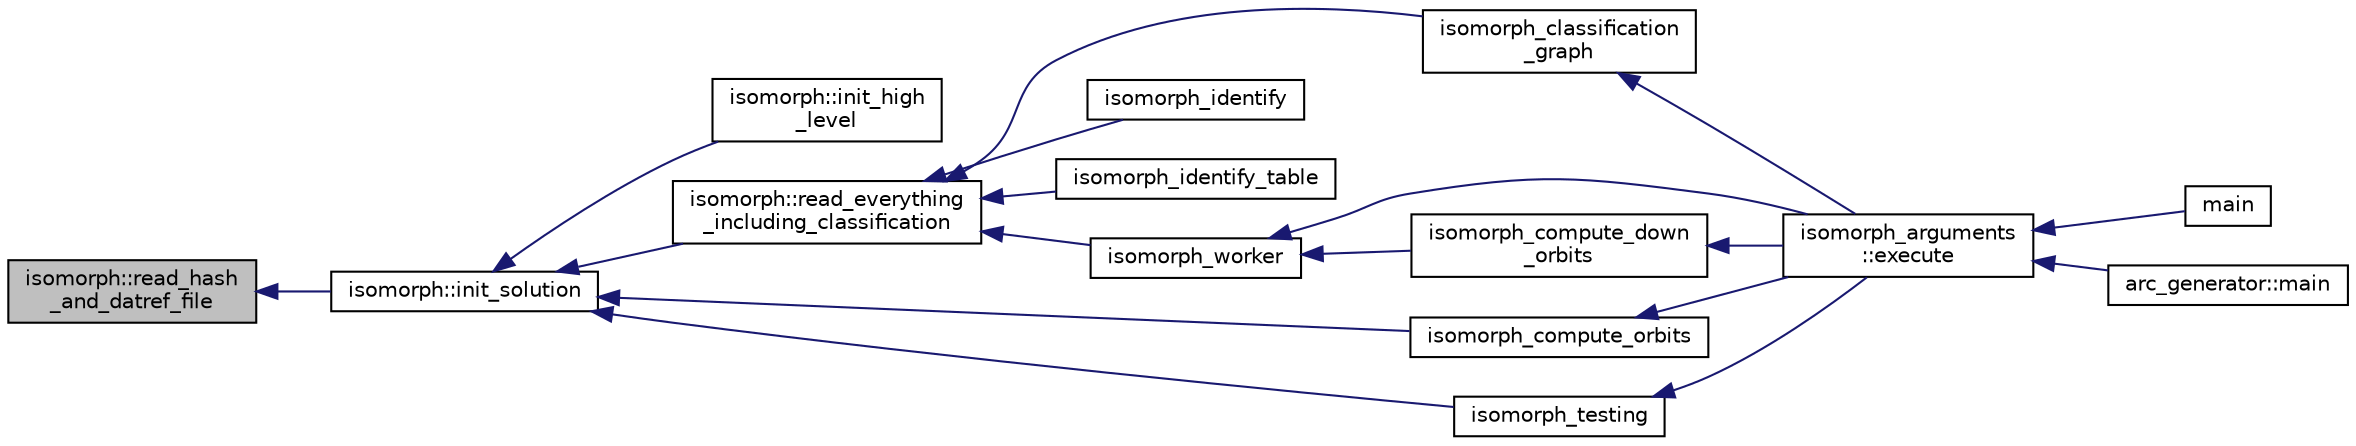 digraph "isomorph::read_hash_and_datref_file"
{
  edge [fontname="Helvetica",fontsize="10",labelfontname="Helvetica",labelfontsize="10"];
  node [fontname="Helvetica",fontsize="10",shape=record];
  rankdir="LR";
  Node12111 [label="isomorph::read_hash\l_and_datref_file",height=0.2,width=0.4,color="black", fillcolor="grey75", style="filled", fontcolor="black"];
  Node12111 -> Node12112 [dir="back",color="midnightblue",fontsize="10",style="solid",fontname="Helvetica"];
  Node12112 [label="isomorph::init_solution",height=0.2,width=0.4,color="black", fillcolor="white", style="filled",URL="$d3/d5f/classisomorph.html#ac3c171a595b93a33ac8a9e5d2d7b6eab"];
  Node12112 -> Node12113 [dir="back",color="midnightblue",fontsize="10",style="solid",fontname="Helvetica"];
  Node12113 [label="isomorph::init_high\l_level",height=0.2,width=0.4,color="black", fillcolor="white", style="filled",URL="$d3/d5f/classisomorph.html#a5cee5468cc8cc68eac1f6131faedfab2"];
  Node12112 -> Node12114 [dir="back",color="midnightblue",fontsize="10",style="solid",fontname="Helvetica"];
  Node12114 [label="isomorph::read_everything\l_including_classification",height=0.2,width=0.4,color="black", fillcolor="white", style="filled",URL="$d3/d5f/classisomorph.html#aa6a56e4522d3133a6ea65c9ac6de3924"];
  Node12114 -> Node12115 [dir="back",color="midnightblue",fontsize="10",style="solid",fontname="Helvetica"];
  Node12115 [label="isomorph_classification\l_graph",height=0.2,width=0.4,color="black", fillcolor="white", style="filled",URL="$d4/d7e/isomorph__global_8_c.html#a027e803e6cab7af4c400a71663bf4715"];
  Node12115 -> Node12116 [dir="back",color="midnightblue",fontsize="10",style="solid",fontname="Helvetica"];
  Node12116 [label="isomorph_arguments\l::execute",height=0.2,width=0.4,color="black", fillcolor="white", style="filled",URL="$d5/de4/classisomorph__arguments.html#aa85e472d14906abdd5672dc66027583e"];
  Node12116 -> Node12117 [dir="back",color="midnightblue",fontsize="10",style="solid",fontname="Helvetica"];
  Node12117 [label="main",height=0.2,width=0.4,color="black", fillcolor="white", style="filled",URL="$d1/d5e/blt__main_8_c.html#a217dbf8b442f20279ea00b898af96f52"];
  Node12116 -> Node12118 [dir="back",color="midnightblue",fontsize="10",style="solid",fontname="Helvetica"];
  Node12118 [label="arc_generator::main",height=0.2,width=0.4,color="black", fillcolor="white", style="filled",URL="$d4/d21/classarc__generator.html#ad80140b51b165dad1fe6ab232be7829a"];
  Node12114 -> Node12119 [dir="back",color="midnightblue",fontsize="10",style="solid",fontname="Helvetica"];
  Node12119 [label="isomorph_identify",height=0.2,width=0.4,color="black", fillcolor="white", style="filled",URL="$d4/d7e/isomorph__global_8_c.html#aa0fe57c73d5668eee10a6022ada7f6a3"];
  Node12114 -> Node12120 [dir="back",color="midnightblue",fontsize="10",style="solid",fontname="Helvetica"];
  Node12120 [label="isomorph_identify_table",height=0.2,width=0.4,color="black", fillcolor="white", style="filled",URL="$d4/d7e/isomorph__global_8_c.html#a9fd19ea945561cf2a6bb5c72dd4b1cb2"];
  Node12114 -> Node12121 [dir="back",color="midnightblue",fontsize="10",style="solid",fontname="Helvetica"];
  Node12121 [label="isomorph_worker",height=0.2,width=0.4,color="black", fillcolor="white", style="filled",URL="$d4/d7e/isomorph__global_8_c.html#ace3bb6ec719b02a35534309d4d3fe99a"];
  Node12121 -> Node12116 [dir="back",color="midnightblue",fontsize="10",style="solid",fontname="Helvetica"];
  Node12121 -> Node12122 [dir="back",color="midnightblue",fontsize="10",style="solid",fontname="Helvetica"];
  Node12122 [label="isomorph_compute_down\l_orbits",height=0.2,width=0.4,color="black", fillcolor="white", style="filled",URL="$d4/d7e/isomorph__global_8_c.html#a3613cea19158edd30958c4edecd97d53"];
  Node12122 -> Node12116 [dir="back",color="midnightblue",fontsize="10",style="solid",fontname="Helvetica"];
  Node12112 -> Node12123 [dir="back",color="midnightblue",fontsize="10",style="solid",fontname="Helvetica"];
  Node12123 [label="isomorph_compute_orbits",height=0.2,width=0.4,color="black", fillcolor="white", style="filled",URL="$d4/d7e/isomorph__global_8_c.html#a592f3efd31146c0802f59837055f904f"];
  Node12123 -> Node12116 [dir="back",color="midnightblue",fontsize="10",style="solid",fontname="Helvetica"];
  Node12112 -> Node12124 [dir="back",color="midnightblue",fontsize="10",style="solid",fontname="Helvetica"];
  Node12124 [label="isomorph_testing",height=0.2,width=0.4,color="black", fillcolor="white", style="filled",URL="$d4/d7e/isomorph__global_8_c.html#a5a73cbe9f89c4727f086482ee2d238f9"];
  Node12124 -> Node12116 [dir="back",color="midnightblue",fontsize="10",style="solid",fontname="Helvetica"];
}
